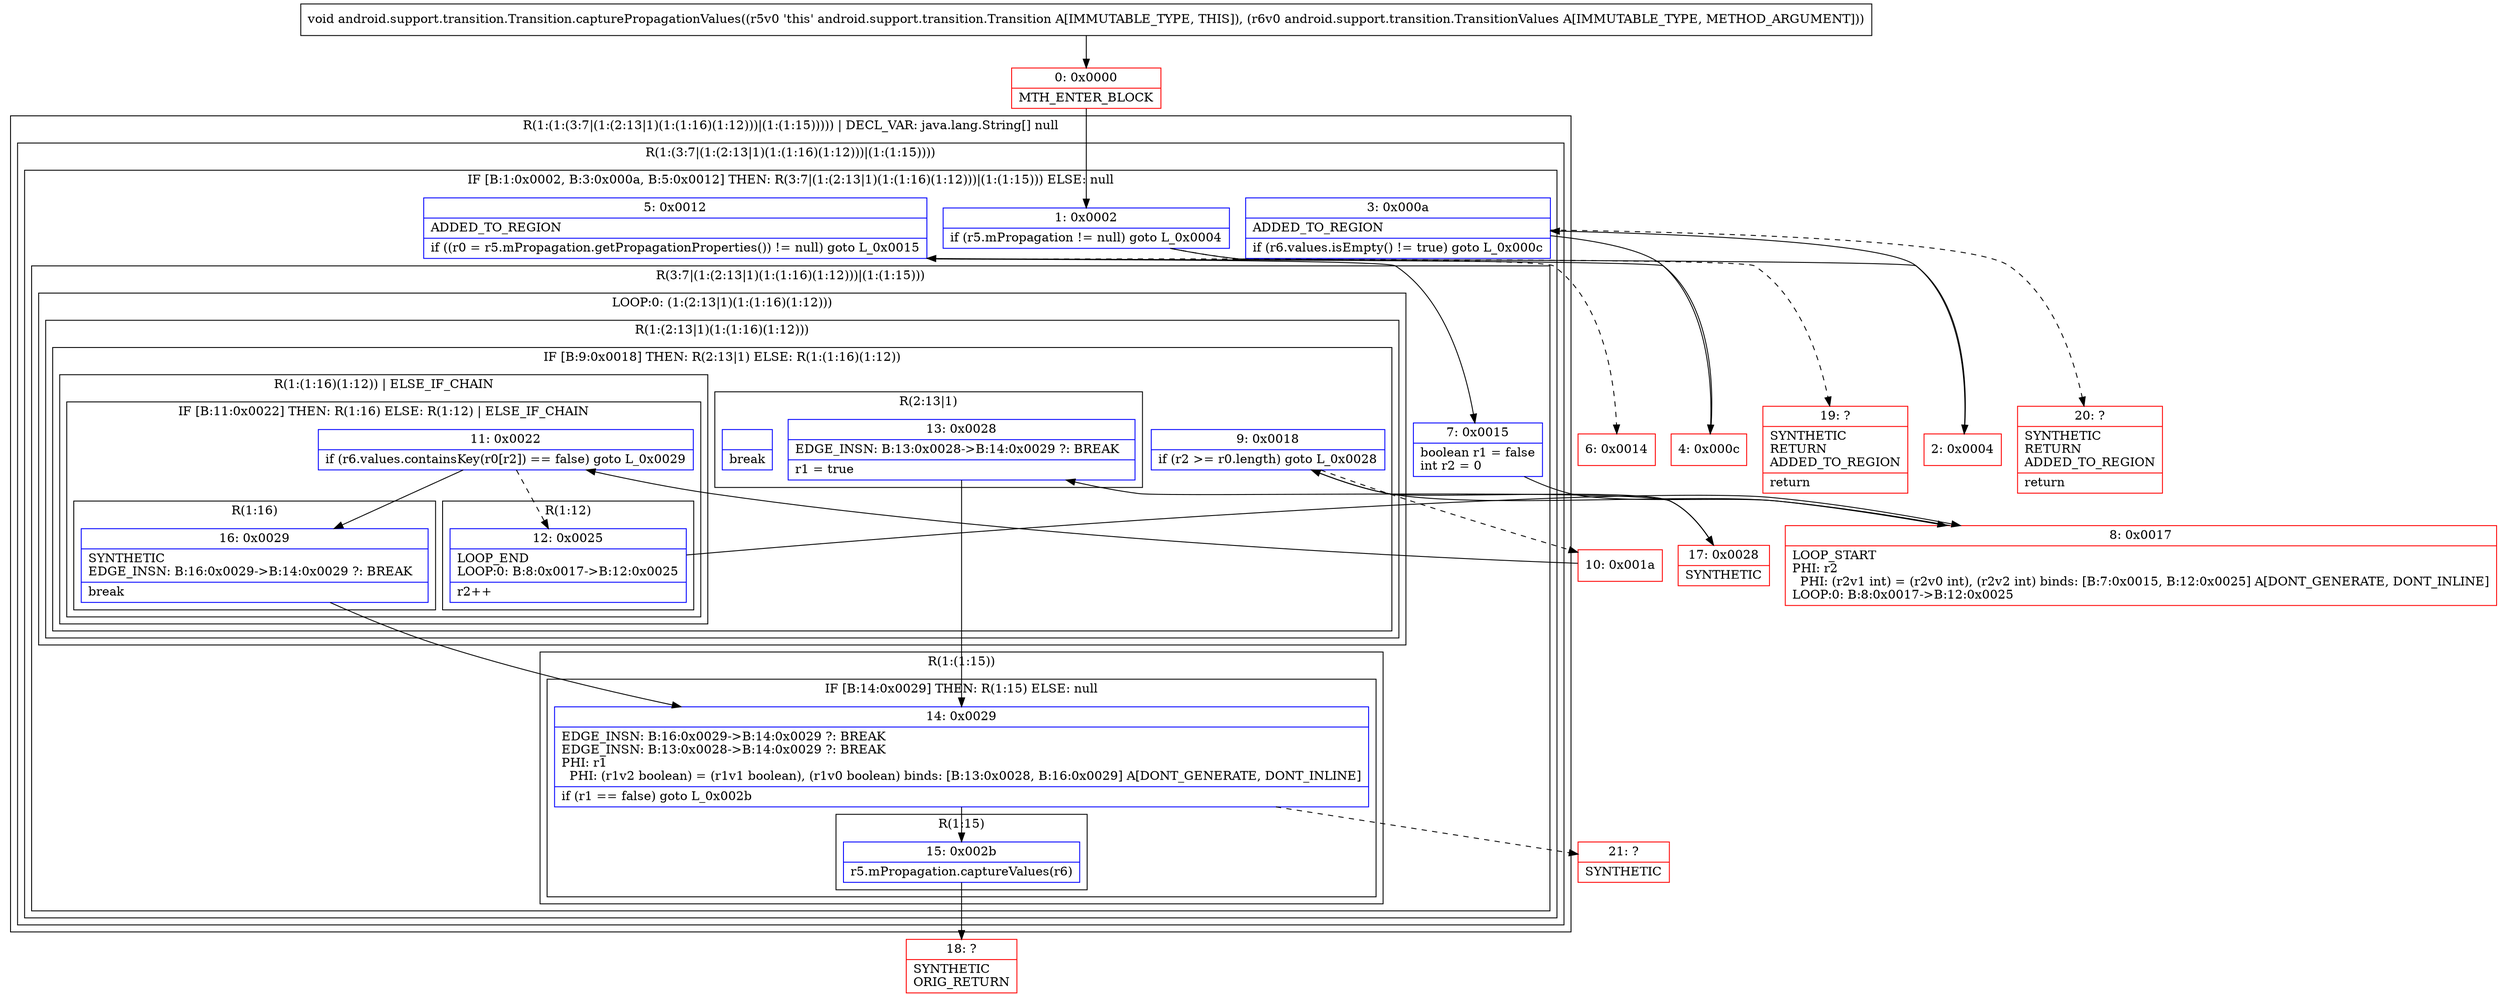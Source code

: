 digraph "CFG forandroid.support.transition.Transition.capturePropagationValues(Landroid\/support\/transition\/TransitionValues;)V" {
subgraph cluster_Region_1048826945 {
label = "R(1:(1:(3:7|(1:(2:13|1)(1:(1:16)(1:12)))|(1:(1:15))))) | DECL_VAR: java.lang.String[] null\l";
node [shape=record,color=blue];
subgraph cluster_Region_919254307 {
label = "R(1:(3:7|(1:(2:13|1)(1:(1:16)(1:12)))|(1:(1:15))))";
node [shape=record,color=blue];
subgraph cluster_IfRegion_2114712183 {
label = "IF [B:1:0x0002, B:3:0x000a, B:5:0x0012] THEN: R(3:7|(1:(2:13|1)(1:(1:16)(1:12)))|(1:(1:15))) ELSE: null";
node [shape=record,color=blue];
Node_1 [shape=record,label="{1\:\ 0x0002|if (r5.mPropagation != null) goto L_0x0004\l}"];
Node_3 [shape=record,label="{3\:\ 0x000a|ADDED_TO_REGION\l|if (r6.values.isEmpty() != true) goto L_0x000c\l}"];
Node_5 [shape=record,label="{5\:\ 0x0012|ADDED_TO_REGION\l|if ((r0 = r5.mPropagation.getPropagationProperties()) != null) goto L_0x0015\l}"];
subgraph cluster_Region_1876385828 {
label = "R(3:7|(1:(2:13|1)(1:(1:16)(1:12)))|(1:(1:15)))";
node [shape=record,color=blue];
Node_7 [shape=record,label="{7\:\ 0x0015|boolean r1 = false\lint r2 = 0\l}"];
subgraph cluster_LoopRegion_805513909 {
label = "LOOP:0: (1:(2:13|1)(1:(1:16)(1:12)))";
node [shape=record,color=blue];
subgraph cluster_Region_277004584 {
label = "R(1:(2:13|1)(1:(1:16)(1:12)))";
node [shape=record,color=blue];
subgraph cluster_IfRegion_1731423059 {
label = "IF [B:9:0x0018] THEN: R(2:13|1) ELSE: R(1:(1:16)(1:12))";
node [shape=record,color=blue];
Node_9 [shape=record,label="{9\:\ 0x0018|if (r2 \>= r0.length) goto L_0x0028\l}"];
subgraph cluster_Region_997835312 {
label = "R(2:13|1)";
node [shape=record,color=blue];
Node_13 [shape=record,label="{13\:\ 0x0028|EDGE_INSN: B:13:0x0028\-\>B:14:0x0029 ?: BREAK  \l|r1 = true\l}"];
Node_InsnContainer_1929514422 [shape=record,label="{|break\l}"];
}
subgraph cluster_Region_1388036587 {
label = "R(1:(1:16)(1:12)) | ELSE_IF_CHAIN\l";
node [shape=record,color=blue];
subgraph cluster_IfRegion_313413063 {
label = "IF [B:11:0x0022] THEN: R(1:16) ELSE: R(1:12) | ELSE_IF_CHAIN\l";
node [shape=record,color=blue];
Node_11 [shape=record,label="{11\:\ 0x0022|if (r6.values.containsKey(r0[r2]) == false) goto L_0x0029\l}"];
subgraph cluster_Region_2068057995 {
label = "R(1:16)";
node [shape=record,color=blue];
Node_16 [shape=record,label="{16\:\ 0x0029|SYNTHETIC\lEDGE_INSN: B:16:0x0029\-\>B:14:0x0029 ?: BREAK  \l|break\l}"];
}
subgraph cluster_Region_858909521 {
label = "R(1:12)";
node [shape=record,color=blue];
Node_12 [shape=record,label="{12\:\ 0x0025|LOOP_END\lLOOP:0: B:8:0x0017\-\>B:12:0x0025\l|r2++\l}"];
}
}
}
}
}
}
subgraph cluster_Region_2110327370 {
label = "R(1:(1:15))";
node [shape=record,color=blue];
subgraph cluster_IfRegion_277257634 {
label = "IF [B:14:0x0029] THEN: R(1:15) ELSE: null";
node [shape=record,color=blue];
Node_14 [shape=record,label="{14\:\ 0x0029|EDGE_INSN: B:16:0x0029\-\>B:14:0x0029 ?: BREAK  \lEDGE_INSN: B:13:0x0028\-\>B:14:0x0029 ?: BREAK  \lPHI: r1 \l  PHI: (r1v2 boolean) = (r1v1 boolean), (r1v0 boolean) binds: [B:13:0x0028, B:16:0x0029] A[DONT_GENERATE, DONT_INLINE]\l|if (r1 == false) goto L_0x002b\l}"];
subgraph cluster_Region_507893752 {
label = "R(1:15)";
node [shape=record,color=blue];
Node_15 [shape=record,label="{15\:\ 0x002b|r5.mPropagation.captureValues(r6)\l}"];
}
}
}
}
}
}
}
Node_0 [shape=record,color=red,label="{0\:\ 0x0000|MTH_ENTER_BLOCK\l}"];
Node_2 [shape=record,color=red,label="{2\:\ 0x0004}"];
Node_4 [shape=record,color=red,label="{4\:\ 0x000c}"];
Node_6 [shape=record,color=red,label="{6\:\ 0x0014}"];
Node_8 [shape=record,color=red,label="{8\:\ 0x0017|LOOP_START\lPHI: r2 \l  PHI: (r2v1 int) = (r2v0 int), (r2v2 int) binds: [B:7:0x0015, B:12:0x0025] A[DONT_GENERATE, DONT_INLINE]\lLOOP:0: B:8:0x0017\-\>B:12:0x0025\l}"];
Node_10 [shape=record,color=red,label="{10\:\ 0x001a}"];
Node_17 [shape=record,color=red,label="{17\:\ 0x0028|SYNTHETIC\l}"];
Node_18 [shape=record,color=red,label="{18\:\ ?|SYNTHETIC\lORIG_RETURN\l}"];
Node_19 [shape=record,color=red,label="{19\:\ ?|SYNTHETIC\lRETURN\lADDED_TO_REGION\l|return\l}"];
Node_20 [shape=record,color=red,label="{20\:\ ?|SYNTHETIC\lRETURN\lADDED_TO_REGION\l|return\l}"];
Node_21 [shape=record,color=red,label="{21\:\ ?|SYNTHETIC\l}"];
MethodNode[shape=record,label="{void android.support.transition.Transition.capturePropagationValues((r5v0 'this' android.support.transition.Transition A[IMMUTABLE_TYPE, THIS]), (r6v0 android.support.transition.TransitionValues A[IMMUTABLE_TYPE, METHOD_ARGUMENT])) }"];
MethodNode -> Node_0;
Node_1 -> Node_2;
Node_1 -> Node_19[style=dashed];
Node_3 -> Node_4;
Node_3 -> Node_20[style=dashed];
Node_5 -> Node_6[style=dashed];
Node_5 -> Node_7;
Node_7 -> Node_8;
Node_9 -> Node_10[style=dashed];
Node_9 -> Node_17;
Node_13 -> Node_14;
Node_11 -> Node_12[style=dashed];
Node_11 -> Node_16;
Node_16 -> Node_14;
Node_12 -> Node_8;
Node_14 -> Node_15;
Node_14 -> Node_21[style=dashed];
Node_15 -> Node_18;
Node_0 -> Node_1;
Node_2 -> Node_3;
Node_4 -> Node_5;
Node_8 -> Node_9;
Node_10 -> Node_11;
Node_17 -> Node_13;
}

